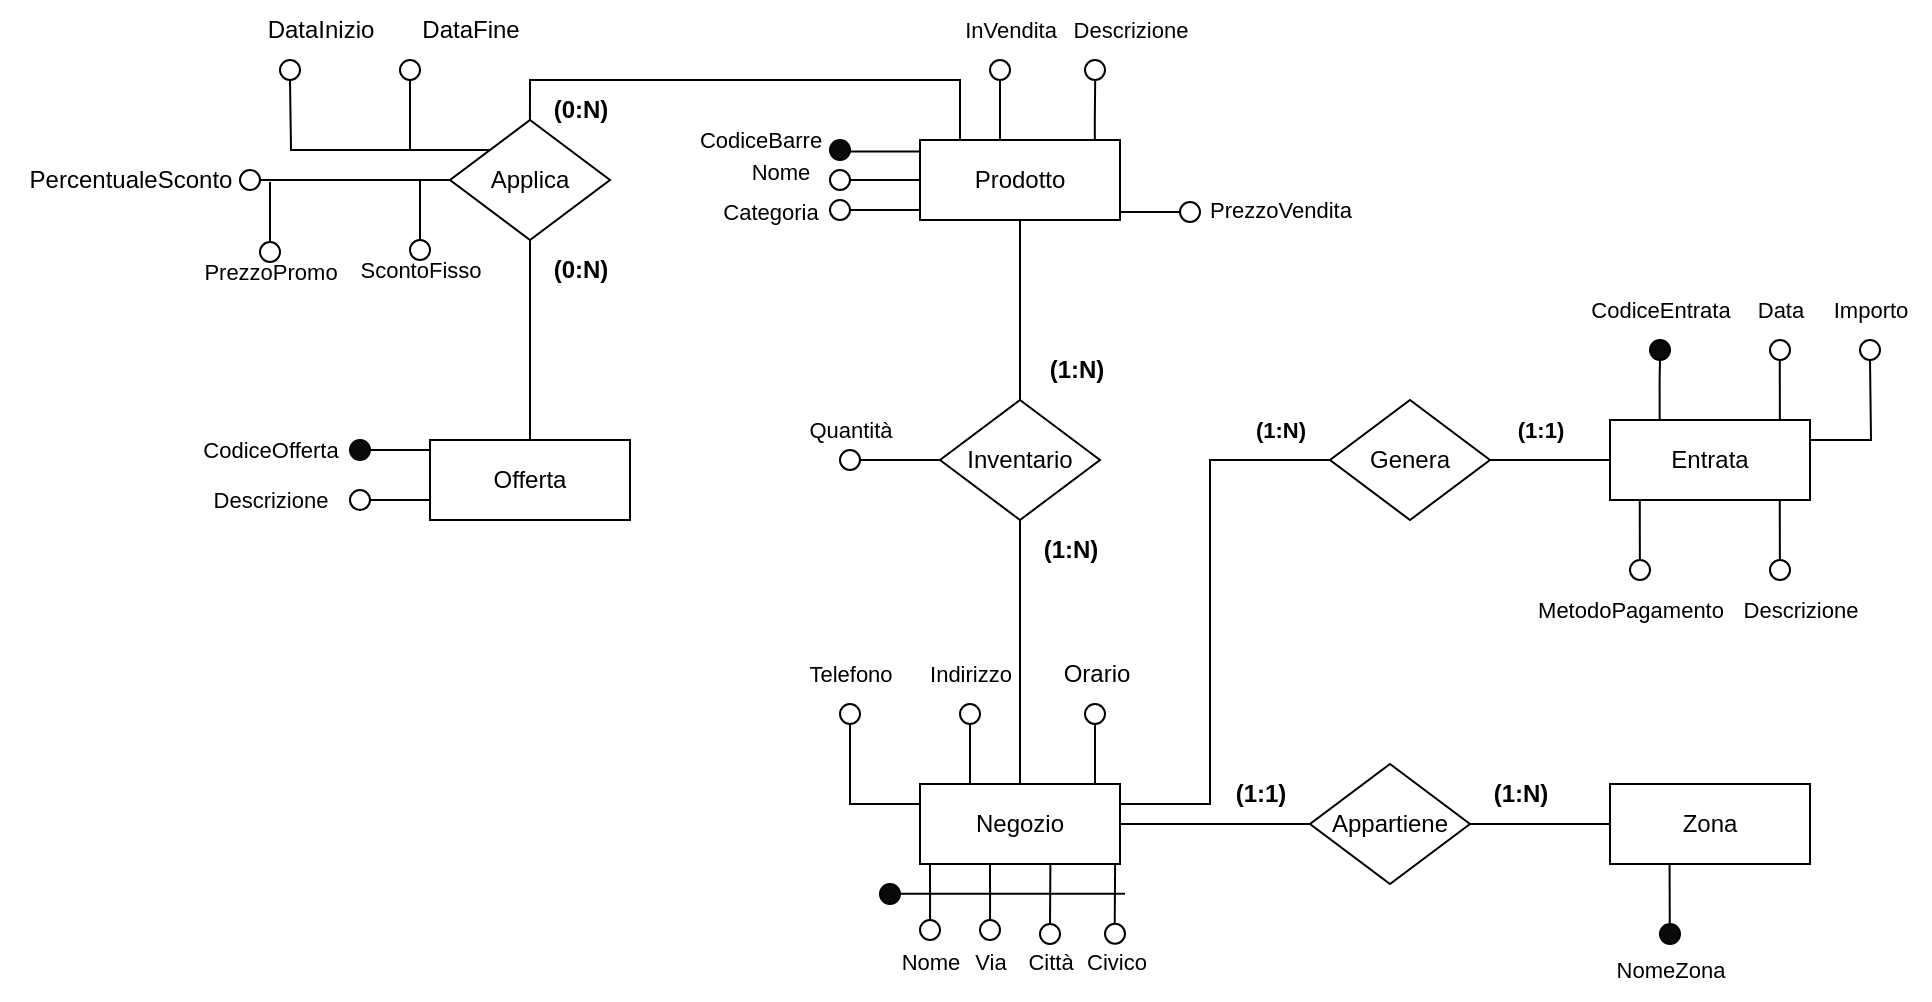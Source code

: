 <mxfile version="26.0.11">
  <diagram id="R2lEEEUBdFMjLlhIrx00" name="Page-1">
    <mxGraphModel dx="2875" dy="612" grid="1" gridSize="10" guides="1" tooltips="1" connect="1" arrows="1" fold="1" page="1" pageScale="1" pageWidth="850" pageHeight="1100" math="0" shadow="0" extFonts="Permanent Marker^https://fonts.googleapis.com/css?family=Permanent+Marker">
      <root>
        <mxCell id="0" />
        <mxCell id="1" parent="0" />
        <mxCell id="UH6hlntqDG2jndBftuYy-109" style="edgeStyle=none;shape=connector;rounded=0;orthogonalLoop=1;jettySize=auto;html=1;exitX=0.25;exitY=1;exitDx=0;exitDy=0;strokeColor=default;align=center;verticalAlign=middle;fontFamily=Helvetica;fontSize=11;fontColor=default;labelBackgroundColor=default;endArrow=none;" parent="1" edge="1">
          <mxGeometry relative="1" as="geometry">
            <mxPoint x="-569.953" y="460" as="targetPoint" />
            <mxPoint x="-570" y="432" as="sourcePoint" />
          </mxGeometry>
        </mxCell>
        <mxCell id="UH6hlntqDG2jndBftuYy-112" style="edgeStyle=none;shape=connector;rounded=0;orthogonalLoop=1;jettySize=auto;html=1;exitX=0.25;exitY=0;exitDx=0;exitDy=0;strokeColor=default;align=center;verticalAlign=middle;fontFamily=Helvetica;fontSize=11;fontColor=default;labelBackgroundColor=default;endArrow=none;entryX=0.5;entryY=1;entryDx=0;entryDy=0;" parent="1" source="UH6hlntqDG2jndBftuYy-2" target="UH6hlntqDG2jndBftuYy-113" edge="1">
          <mxGeometry relative="1" as="geometry">
            <mxPoint x="-579.953" y="360" as="targetPoint" />
          </mxGeometry>
        </mxCell>
        <mxCell id="UH6hlntqDG2jndBftuYy-115" style="edgeStyle=none;shape=connector;rounded=0;orthogonalLoop=1;jettySize=auto;html=1;strokeColor=default;align=center;verticalAlign=middle;fontFamily=Helvetica;fontSize=11;fontColor=default;labelBackgroundColor=default;endArrow=none;entryX=0.5;entryY=1;entryDx=0;entryDy=0;exitX=0.948;exitY=-0.003;exitDx=0;exitDy=0;exitPerimeter=0;" parent="1" edge="1">
          <mxGeometry relative="1" as="geometry">
            <mxPoint x="-539.8" y="432" as="targetPoint" />
            <mxPoint x="-540" y="461.88" as="sourcePoint" />
          </mxGeometry>
        </mxCell>
        <mxCell id="-PovxgAf_op0muI2l1kL-40" style="edgeStyle=orthogonalEdgeStyle;shape=connector;rounded=0;orthogonalLoop=1;jettySize=auto;html=1;strokeColor=default;align=center;verticalAlign=middle;fontFamily=Helvetica;fontSize=11;fontColor=default;labelBackgroundColor=default;endArrow=none;endFill=0;" parent="1" source="-PovxgAf_op0muI2l1kL-41" edge="1">
          <mxGeometry relative="1" as="geometry">
            <mxPoint x="-555" y="240" as="targetPoint" />
          </mxGeometry>
        </mxCell>
        <mxCell id="-PovxgAf_op0muI2l1kL-51" style="edgeStyle=orthogonalEdgeStyle;shape=connector;rounded=0;orthogonalLoop=1;jettySize=auto;html=1;entryX=0;entryY=0.5;entryDx=0;entryDy=0;strokeColor=default;align=center;verticalAlign=middle;fontFamily=Helvetica;fontSize=11;fontColor=default;labelBackgroundColor=default;endArrow=none;endFill=0;" parent="1" source="UH6hlntqDG2jndBftuYy-2" target="UH6hlntqDG2jndBftuYy-273" edge="1">
          <mxGeometry relative="1" as="geometry" />
        </mxCell>
        <mxCell id="xUjpmd4qJ1UWO_Pv_X9L-8" style="edgeStyle=orthogonalEdgeStyle;shape=connector;rounded=0;orthogonalLoop=1;jettySize=auto;html=1;exitX=0;exitY=0.25;exitDx=0;exitDy=0;entryX=0.5;entryY=1;entryDx=0;entryDy=0;strokeColor=default;align=center;verticalAlign=middle;fontFamily=Helvetica;fontSize=11;fontColor=default;labelBackgroundColor=default;endArrow=none;endFill=0;" parent="1" source="UH6hlntqDG2jndBftuYy-2" target="UH6hlntqDG2jndBftuYy-116" edge="1">
          <mxGeometry relative="1" as="geometry" />
        </mxCell>
        <mxCell id="UH6hlntqDG2jndBftuYy-2" value="Negozio" style="whiteSpace=wrap;html=1;align=center;" parent="1" vertex="1">
          <mxGeometry x="-605" y="392" width="100" height="40" as="geometry" />
        </mxCell>
        <mxCell id="UH6hlntqDG2jndBftuYy-153" style="edgeStyle=none;shape=connector;rounded=0;orthogonalLoop=1;jettySize=auto;html=1;exitX=0;exitY=0.25;exitDx=0;exitDy=0;strokeColor=default;align=center;verticalAlign=middle;fontFamily=Helvetica;fontSize=11;fontColor=default;labelBackgroundColor=default;endArrow=none;" parent="1" edge="1">
          <mxGeometry relative="1" as="geometry">
            <mxPoint x="-880" y="225" as="targetPoint" />
            <mxPoint x="-850" y="225" as="sourcePoint" />
            <Array as="points">
              <mxPoint x="-860" y="225" />
            </Array>
          </mxGeometry>
        </mxCell>
        <mxCell id="UH6hlntqDG2jndBftuYy-163" style="edgeStyle=none;shape=connector;rounded=0;orthogonalLoop=1;jettySize=auto;html=1;exitX=0.75;exitY=1;exitDx=0;exitDy=0;strokeColor=default;align=center;verticalAlign=middle;fontFamily=Helvetica;fontSize=11;fontColor=default;labelBackgroundColor=default;endArrow=none;curved=1;entryX=0.5;entryY=0;entryDx=0;entryDy=0;" parent="1" edge="1" target="UH6hlntqDG2jndBftuYy-175">
          <mxGeometry relative="1" as="geometry">
            <mxPoint x="-855" y="118" as="targetPoint" />
            <mxPoint x="-855" y="90" as="sourcePoint" />
          </mxGeometry>
        </mxCell>
        <mxCell id="UH6hlntqDG2jndBftuYy-12" value="Offerta" style="whiteSpace=wrap;html=1;align=center;" parent="1" vertex="1">
          <mxGeometry x="-850" y="220" width="100" height="40" as="geometry" />
        </mxCell>
        <mxCell id="-PovxgAf_op0muI2l1kL-6" style="edgeStyle=orthogonalEdgeStyle;shape=connector;rounded=0;orthogonalLoop=1;jettySize=auto;html=1;strokeColor=default;align=center;verticalAlign=middle;fontFamily=Helvetica;fontSize=11;fontColor=default;labelBackgroundColor=default;endArrow=none;endFill=0;" parent="1" edge="1">
          <mxGeometry relative="1" as="geometry">
            <mxPoint x="-640" y="75.74" as="targetPoint" />
            <mxPoint x="-605" y="75.74" as="sourcePoint" />
          </mxGeometry>
        </mxCell>
        <mxCell id="-PovxgAf_op0muI2l1kL-10" style="edgeStyle=orthogonalEdgeStyle;shape=connector;rounded=0;orthogonalLoop=1;jettySize=auto;html=1;exitX=0;exitY=0.5;exitDx=0;exitDy=0;strokeColor=default;align=center;verticalAlign=middle;fontFamily=Helvetica;fontSize=11;fontColor=default;labelBackgroundColor=default;endArrow=none;endFill=0;" parent="1" edge="1">
          <mxGeometry relative="1" as="geometry">
            <mxPoint x="-640" y="90.047" as="targetPoint" />
            <mxPoint x="-605" y="90" as="sourcePoint" />
          </mxGeometry>
        </mxCell>
        <mxCell id="-PovxgAf_op0muI2l1kL-13" style="edgeStyle=orthogonalEdgeStyle;shape=connector;rounded=0;orthogonalLoop=1;jettySize=auto;html=1;exitX=0;exitY=0.75;exitDx=0;exitDy=0;strokeColor=default;align=center;verticalAlign=middle;fontFamily=Helvetica;fontSize=11;fontColor=default;labelBackgroundColor=default;endArrow=none;endFill=0;" parent="1" edge="1">
          <mxGeometry relative="1" as="geometry">
            <mxPoint x="-640" y="105.047" as="targetPoint" />
            <mxPoint x="-605" y="105" as="sourcePoint" />
          </mxGeometry>
        </mxCell>
        <mxCell id="UH6hlntqDG2jndBftuYy-26" value="(1:N)" style="text;html=1;align=center;verticalAlign=middle;resizable=0;points=[];autosize=1;strokeColor=none;fillColor=none;fontStyle=1" parent="1" vertex="1">
          <mxGeometry x="-552.5" y="170" width="50" height="30" as="geometry" />
        </mxCell>
        <mxCell id="lA4jIBcEBFDifkeoae3z-3" style="edgeStyle=orthogonalEdgeStyle;rounded=0;orthogonalLoop=1;jettySize=auto;html=1;exitX=0;exitY=0.5;exitDx=0;exitDy=0;endArrow=none;startFill=0;entryX=1;entryY=0.5;entryDx=0;entryDy=0;" edge="1" parent="1" source="UH6hlntqDG2jndBftuYy-65" target="lA4jIBcEBFDifkeoae3z-2">
          <mxGeometry relative="1" as="geometry">
            <mxPoint x="-880" y="89.889" as="targetPoint" />
          </mxGeometry>
        </mxCell>
        <mxCell id="lA4jIBcEBFDifkeoae3z-9" style="edgeStyle=orthogonalEdgeStyle;rounded=0;orthogonalLoop=1;jettySize=auto;html=1;exitX=0;exitY=0;exitDx=0;exitDy=0;endArrow=none;startFill=0;" edge="1" parent="1" source="UH6hlntqDG2jndBftuYy-65">
          <mxGeometry relative="1" as="geometry">
            <mxPoint x="-860" y="40" as="targetPoint" />
          </mxGeometry>
        </mxCell>
        <mxCell id="lA4jIBcEBFDifkeoae3z-13" style="edgeStyle=orthogonalEdgeStyle;rounded=0;orthogonalLoop=1;jettySize=auto;html=1;exitX=0;exitY=0;exitDx=0;exitDy=0;endArrow=none;startFill=0;" edge="1" parent="1" source="UH6hlntqDG2jndBftuYy-65">
          <mxGeometry relative="1" as="geometry">
            <mxPoint x="-920" y="40" as="targetPoint" />
          </mxGeometry>
        </mxCell>
        <mxCell id="UH6hlntqDG2jndBftuYy-65" value="Applica" style="shape=rhombus;perimeter=rhombusPerimeter;whiteSpace=wrap;html=1;align=center;" parent="1" vertex="1">
          <mxGeometry x="-840" y="60" width="80" height="60" as="geometry" />
        </mxCell>
        <mxCell id="UH6hlntqDG2jndBftuYy-66" value="" style="endArrow=none;html=1;rounded=0;exitX=0.5;exitY=0;exitDx=0;exitDy=0;" parent="1" source="UH6hlntqDG2jndBftuYy-12" edge="1">
          <mxGeometry relative="1" as="geometry">
            <mxPoint x="-770" y="190" as="sourcePoint" />
            <mxPoint x="-800" y="120" as="targetPoint" />
          </mxGeometry>
        </mxCell>
        <mxCell id="UH6hlntqDG2jndBftuYy-68" value="(0:N)" style="text;html=1;align=center;verticalAlign=middle;resizable=0;points=[];autosize=1;strokeColor=none;fillColor=none;fontStyle=1" parent="1" vertex="1">
          <mxGeometry x="-800" y="120" width="50" height="30" as="geometry" />
        </mxCell>
        <mxCell id="UH6hlntqDG2jndBftuYy-69" value="(0:N)" style="text;html=1;align=center;verticalAlign=middle;resizable=0;points=[];autosize=1;strokeColor=none;fillColor=none;fontStyle=1" parent="1" vertex="1">
          <mxGeometry x="-800" y="40" width="50" height="30" as="geometry" />
        </mxCell>
        <mxCell id="UH6hlntqDG2jndBftuYy-70" value="(1:N)" style="text;html=1;align=center;verticalAlign=middle;resizable=0;points=[];autosize=1;strokeColor=none;fillColor=none;fontStyle=1" parent="1" vertex="1">
          <mxGeometry x="-555" y="260" width="50" height="30" as="geometry" />
        </mxCell>
        <mxCell id="UH6hlntqDG2jndBftuYy-107" value="" style="ellipse;whiteSpace=wrap;html=1;aspect=fixed;fontFamily=Helvetica;fontSize=11;fontColor=default;labelBackgroundColor=default;fillColor=#0A0A0A;" parent="1" vertex="1">
          <mxGeometry x="-625" y="442" width="10" height="10" as="geometry" />
        </mxCell>
        <mxCell id="UH6hlntqDG2jndBftuYy-110" value="" style="ellipse;whiteSpace=wrap;html=1;aspect=fixed;fontFamily=Helvetica;fontSize=11;fontColor=default;labelBackgroundColor=default;fillColor=none;" parent="1" vertex="1">
          <mxGeometry x="-575" y="460" width="10" height="10" as="geometry" />
        </mxCell>
        <mxCell id="UH6hlntqDG2jndBftuYy-111" value="Nome" style="text;html=1;align=center;verticalAlign=middle;resizable=1;points=[];autosize=1;strokeColor=none;fillColor=none;fontFamily=Helvetica;fontSize=11;fontColor=default;labelBackgroundColor=default;movable=1;rotatable=1;deletable=1;editable=1;locked=0;connectable=1;" parent="1" vertex="1">
          <mxGeometry x="-625" y="466" width="50" height="30" as="geometry" />
        </mxCell>
        <mxCell id="UH6hlntqDG2jndBftuYy-113" value="" style="ellipse;whiteSpace=wrap;html=1;aspect=fixed;fontFamily=Helvetica;fontSize=11;fontColor=default;labelBackgroundColor=default;fillColor=none;" parent="1" vertex="1">
          <mxGeometry x="-585" y="352" width="10" height="10" as="geometry" />
        </mxCell>
        <mxCell id="UH6hlntqDG2jndBftuYy-114" value="Indirizzo" style="text;html=1;align=center;verticalAlign=middle;resizable=0;points=[];autosize=1;strokeColor=none;fillColor=none;fontFamily=Helvetica;fontSize=11;fontColor=default;labelBackgroundColor=default;" parent="1" vertex="1">
          <mxGeometry x="-615" y="322" width="70" height="30" as="geometry" />
        </mxCell>
        <mxCell id="UH6hlntqDG2jndBftuYy-116" value="" style="ellipse;whiteSpace=wrap;html=1;aspect=fixed;fontFamily=Helvetica;fontSize=11;fontColor=default;labelBackgroundColor=default;fillColor=none;" parent="1" vertex="1">
          <mxGeometry x="-645" y="352" width="10" height="10" as="geometry" />
        </mxCell>
        <mxCell id="UH6hlntqDG2jndBftuYy-118" value="Telefono" style="text;html=1;align=center;verticalAlign=middle;resizable=0;points=[];autosize=1;strokeColor=none;fillColor=none;fontFamily=Helvetica;fontSize=11;fontColor=default;labelBackgroundColor=default;" parent="1" vertex="1">
          <mxGeometry x="-675" y="322" width="70" height="30" as="geometry" />
        </mxCell>
        <mxCell id="UH6hlntqDG2jndBftuYy-155" value="" style="ellipse;whiteSpace=wrap;html=1;aspect=fixed;fontFamily=Helvetica;fontSize=11;fontColor=default;labelBackgroundColor=default;fillColor=#0A0A0A;" parent="1" vertex="1">
          <mxGeometry x="-890" y="220" width="10" height="10" as="geometry" />
        </mxCell>
        <mxCell id="UH6hlntqDG2jndBftuYy-158" value="CodiceOfferta" style="text;html=1;align=center;verticalAlign=middle;resizable=0;points=[];autosize=1;strokeColor=none;fillColor=none;fontFamily=Helvetica;fontSize=11;fontColor=default;labelBackgroundColor=default;" parent="1" vertex="1">
          <mxGeometry x="-980" y="210" width="100" height="30" as="geometry" />
        </mxCell>
        <mxCell id="UH6hlntqDG2jndBftuYy-165" value="ScontoFisso" style="text;html=1;align=center;verticalAlign=middle;resizable=0;points=[];autosize=1;strokeColor=none;fillColor=none;fontFamily=Helvetica;fontSize=11;fontColor=default;labelBackgroundColor=default;" parent="1" vertex="1">
          <mxGeometry x="-895" y="120" width="80" height="30" as="geometry" />
        </mxCell>
        <mxCell id="UH6hlntqDG2jndBftuYy-166" style="edgeStyle=none;shape=connector;rounded=0;orthogonalLoop=1;jettySize=auto;html=1;exitX=0;exitY=0.75;exitDx=0;exitDy=0;strokeColor=default;align=center;verticalAlign=middle;fontFamily=Helvetica;fontSize=11;fontColor=default;labelBackgroundColor=default;endArrow=none;" parent="1" edge="1">
          <mxGeometry relative="1" as="geometry">
            <mxPoint x="-880" y="250.0" as="targetPoint" />
            <mxPoint x="-850" y="250.0" as="sourcePoint" />
          </mxGeometry>
        </mxCell>
        <mxCell id="UH6hlntqDG2jndBftuYy-167" value="" style="ellipse;whiteSpace=wrap;html=1;aspect=fixed;fontFamily=Helvetica;fontSize=11;fontColor=default;labelBackgroundColor=default;fillColor=none;" parent="1" vertex="1">
          <mxGeometry x="-890" y="245" width="10" height="10" as="geometry" />
        </mxCell>
        <mxCell id="UH6hlntqDG2jndBftuYy-168" value="Descrizione" style="text;html=1;align=center;verticalAlign=middle;resizable=0;points=[];autosize=1;strokeColor=none;fillColor=none;fontFamily=Helvetica;fontSize=11;fontColor=default;labelBackgroundColor=default;" parent="1" vertex="1">
          <mxGeometry x="-970" y="235" width="80" height="30" as="geometry" />
        </mxCell>
        <mxCell id="UH6hlntqDG2jndBftuYy-175" value="" style="ellipse;whiteSpace=wrap;html=1;aspect=fixed;fontFamily=Helvetica;fontSize=11;fontColor=default;labelBackgroundColor=default;fillColor=none;" parent="1" vertex="1">
          <mxGeometry x="-860" y="120" width="10" height="10" as="geometry" />
        </mxCell>
        <mxCell id="UH6hlntqDG2jndBftuYy-274" value="" style="endArrow=none;html=1;rounded=0;entryX=0.5;entryY=1;entryDx=0;entryDy=0;" parent="1" target="UH6hlntqDG2jndBftuYy-273" edge="1">
          <mxGeometry width="50" height="50" relative="1" as="geometry">
            <mxPoint x="-370" y="432" as="sourcePoint" />
            <mxPoint x="-370.19" y="252" as="targetPoint" />
          </mxGeometry>
        </mxCell>
        <mxCell id="UH6hlntqDG2jndBftuYy-276" style="edgeStyle=none;shape=connector;rounded=0;orthogonalLoop=1;jettySize=auto;html=1;exitX=1;exitY=0.5;exitDx=0;exitDy=0;entryX=0;entryY=0.5;entryDx=0;entryDy=0;strokeColor=default;align=center;verticalAlign=middle;fontFamily=Helvetica;fontSize=11;fontColor=default;labelBackgroundColor=default;endArrow=none;" parent="1" source="UH6hlntqDG2jndBftuYy-273" target="UH6hlntqDG2jndBftuYy-275" edge="1">
          <mxGeometry relative="1" as="geometry" />
        </mxCell>
        <mxCell id="UH6hlntqDG2jndBftuYy-273" value="Appartiene" style="shape=rhombus;perimeter=rhombusPerimeter;whiteSpace=wrap;html=1;align=center;" parent="1" vertex="1">
          <mxGeometry x="-410" y="382" width="80" height="60" as="geometry" />
        </mxCell>
        <mxCell id="UH6hlntqDG2jndBftuYy-275" value="Zona" style="whiteSpace=wrap;html=1;align=center;" parent="1" vertex="1">
          <mxGeometry x="-260" y="392" width="100" height="40" as="geometry" />
        </mxCell>
        <mxCell id="UH6hlntqDG2jndBftuYy-279" value="" style="edgeStyle=none;shape=connector;rounded=0;orthogonalLoop=1;jettySize=auto;html=1;exitX=0.75;exitY=1;exitDx=0;exitDy=0;strokeColor=default;align=center;verticalAlign=middle;fontFamily=Helvetica;fontSize=11;fontColor=default;labelBackgroundColor=default;endArrow=none;" parent="1" edge="1">
          <mxGeometry relative="1" as="geometry">
            <mxPoint x="-230.11" y="462" as="targetPoint" />
            <mxPoint x="-230.22" y="432" as="sourcePoint" />
          </mxGeometry>
        </mxCell>
        <mxCell id="UH6hlntqDG2jndBftuYy-278" value="" style="ellipse;whiteSpace=wrap;html=1;aspect=fixed;fontFamily=Helvetica;fontSize=11;fontColor=default;labelBackgroundColor=default;fillColor=#0A0A0A;" parent="1" vertex="1">
          <mxGeometry x="-235" y="462" width="10" height="10" as="geometry" />
        </mxCell>
        <mxCell id="UH6hlntqDG2jndBftuYy-285" value="NomeZona" style="text;html=1;align=center;verticalAlign=middle;resizable=0;points=[];autosize=1;strokeColor=none;fillColor=none;fontFamily=Helvetica;fontSize=11;fontColor=default;labelBackgroundColor=default;" parent="1" vertex="1">
          <mxGeometry x="-270" y="470" width="80" height="30" as="geometry" />
        </mxCell>
        <mxCell id="UH6hlntqDG2jndBftuYy-286" value="(1:N)" style="text;html=1;align=center;verticalAlign=middle;resizable=0;points=[];autosize=1;strokeColor=none;fillColor=none;fontStyle=1" parent="1" vertex="1">
          <mxGeometry x="-330" y="382" width="50" height="30" as="geometry" />
        </mxCell>
        <mxCell id="UH6hlntqDG2jndBftuYy-287" value="(1:1)" style="text;html=1;align=center;verticalAlign=middle;resizable=0;points=[];autosize=1;strokeColor=none;fillColor=none;fontStyle=1" parent="1" vertex="1">
          <mxGeometry x="-460" y="382" width="50" height="30" as="geometry" />
        </mxCell>
        <mxCell id="-PovxgAf_op0muI2l1kL-7" value="" style="ellipse;whiteSpace=wrap;html=1;aspect=fixed;fontFamily=Helvetica;fontSize=11;fontColor=default;labelBackgroundColor=default;fillColor=#0A0A0A;" parent="1" vertex="1">
          <mxGeometry x="-650" y="70" width="10" height="10" as="geometry" />
        </mxCell>
        <mxCell id="-PovxgAf_op0muI2l1kL-9" value="CodiceBarre" style="text;html=1;align=center;verticalAlign=middle;resizable=0;points=[];autosize=1;strokeColor=none;fillColor=none;fontFamily=Helvetica;fontSize=11;fontColor=default;labelBackgroundColor=default;" parent="1" vertex="1">
          <mxGeometry x="-730" y="55" width="90" height="30" as="geometry" />
        </mxCell>
        <mxCell id="-PovxgAf_op0muI2l1kL-11" value="" style="ellipse;whiteSpace=wrap;html=1;aspect=fixed;fontFamily=Helvetica;fontSize=11;fontColor=default;labelBackgroundColor=default;fillColor=none;" parent="1" vertex="1">
          <mxGeometry x="-650" y="85" width="10" height="10" as="geometry" />
        </mxCell>
        <mxCell id="-PovxgAf_op0muI2l1kL-12" value="Nome" style="text;html=1;align=center;verticalAlign=middle;resizable=0;points=[];autosize=1;strokeColor=none;fillColor=none;fontFamily=Helvetica;fontSize=11;fontColor=default;labelBackgroundColor=default;" parent="1" vertex="1">
          <mxGeometry x="-700" y="71" width="50" height="30" as="geometry" />
        </mxCell>
        <mxCell id="-PovxgAf_op0muI2l1kL-14" value="" style="ellipse;whiteSpace=wrap;html=1;aspect=fixed;fontFamily=Helvetica;fontSize=11;fontColor=default;labelBackgroundColor=default;fillColor=none;" parent="1" vertex="1">
          <mxGeometry x="-650" y="100" width="10" height="10" as="geometry" />
        </mxCell>
        <mxCell id="-PovxgAf_op0muI2l1kL-15" value="Categoria" style="text;html=1;align=center;verticalAlign=middle;resizable=0;points=[];autosize=1;strokeColor=none;fillColor=none;fontFamily=Helvetica;fontSize=11;fontColor=default;labelBackgroundColor=default;" parent="1" vertex="1">
          <mxGeometry x="-715" y="91" width="70" height="30" as="geometry" />
        </mxCell>
        <mxCell id="-PovxgAf_op0muI2l1kL-21" value="" style="ellipse;whiteSpace=wrap;html=1;aspect=fixed;fontFamily=Helvetica;fontSize=11;fontColor=default;labelBackgroundColor=default;fillColor=none;" parent="1" vertex="1">
          <mxGeometry x="-645" y="225" width="10" height="10" as="geometry" />
        </mxCell>
        <mxCell id="-PovxgAf_op0muI2l1kL-22" value="Quantità" style="text;html=1;align=center;verticalAlign=middle;resizable=0;points=[];autosize=1;strokeColor=none;fillColor=none;fontFamily=Helvetica;fontSize=11;fontColor=default;labelBackgroundColor=default;" parent="1" vertex="1">
          <mxGeometry x="-675" y="200" width="70" height="30" as="geometry" />
        </mxCell>
        <mxCell id="-PovxgAf_op0muI2l1kL-44" style="edgeStyle=orthogonalEdgeStyle;shape=connector;rounded=0;orthogonalLoop=1;jettySize=auto;html=1;entryX=0.5;entryY=1;entryDx=0;entryDy=0;strokeColor=default;align=center;verticalAlign=middle;fontFamily=Helvetica;fontSize=11;fontColor=default;labelBackgroundColor=default;endArrow=none;endFill=0;" parent="1" source="-PovxgAf_op0muI2l1kL-41" target="-PovxgAf_op0muI2l1kL-43" edge="1">
          <mxGeometry relative="1" as="geometry" />
        </mxCell>
        <mxCell id="-PovxgAf_op0muI2l1kL-62" style="edgeStyle=orthogonalEdgeStyle;shape=connector;rounded=0;orthogonalLoop=1;jettySize=auto;html=1;strokeColor=default;align=center;verticalAlign=middle;fontFamily=Helvetica;fontSize=11;fontColor=default;labelBackgroundColor=default;endArrow=none;endFill=0;entryX=1;entryY=0.5;entryDx=0;entryDy=0;" parent="1" source="-PovxgAf_op0muI2l1kL-41" target="-PovxgAf_op0muI2l1kL-21" edge="1">
          <mxGeometry relative="1" as="geometry">
            <mxPoint x="-630.0" y="210" as="targetPoint" />
          </mxGeometry>
        </mxCell>
        <mxCell id="-PovxgAf_op0muI2l1kL-50" style="edgeStyle=orthogonalEdgeStyle;shape=connector;rounded=0;orthogonalLoop=1;jettySize=auto;html=1;strokeColor=default;align=center;verticalAlign=middle;fontFamily=Helvetica;fontSize=11;fontColor=default;labelBackgroundColor=default;endArrow=none;endFill=0;" parent="1" edge="1">
          <mxGeometry relative="1" as="geometry">
            <mxPoint x="-585.001" y="70" as="sourcePoint" />
            <mxPoint x="-800.03" y="60" as="targetPoint" />
            <Array as="points">
              <mxPoint x="-585" y="40" />
              <mxPoint x="-800" y="40" />
            </Array>
          </mxGeometry>
        </mxCell>
        <mxCell id="-PovxgAf_op0muI2l1kL-43" value="&lt;div&gt;Prodotto&lt;/div&gt;" style="whiteSpace=wrap;html=1;align=center;" parent="1" vertex="1">
          <mxGeometry x="-605" y="70" width="100" height="40" as="geometry" />
        </mxCell>
        <mxCell id="-PovxgAf_op0muI2l1kL-60" style="edgeStyle=orthogonalEdgeStyle;shape=connector;rounded=0;orthogonalLoop=1;jettySize=auto;html=1;entryX=1;entryY=0.5;entryDx=0;entryDy=0;strokeColor=default;align=center;verticalAlign=middle;fontFamily=Helvetica;fontSize=11;fontColor=default;labelBackgroundColor=default;endArrow=none;endFill=0;" parent="1" source="-PovxgAf_op0muI2l1kL-53" target="-PovxgAf_op0muI2l1kL-54" edge="1">
          <mxGeometry relative="1" as="geometry" />
        </mxCell>
        <mxCell id="-PovxgAf_op0muI2l1kL-67" style="edgeStyle=orthogonalEdgeStyle;shape=connector;rounded=0;orthogonalLoop=1;jettySize=auto;html=1;exitX=0.25;exitY=0;exitDx=0;exitDy=0;strokeColor=default;align=center;verticalAlign=middle;fontFamily=Helvetica;fontSize=11;fontColor=default;labelBackgroundColor=default;endArrow=none;endFill=0;" parent="1" edge="1">
          <mxGeometry relative="1" as="geometry">
            <mxPoint x="-235" y="180" as="targetPoint" />
            <mxPoint x="-235.17" y="210" as="sourcePoint" />
            <Array as="points">
              <mxPoint x="-235.17" y="190" />
              <mxPoint x="-235.17" y="190" />
            </Array>
          </mxGeometry>
        </mxCell>
        <mxCell id="-PovxgAf_op0muI2l1kL-71" style="edgeStyle=orthogonalEdgeStyle;shape=connector;rounded=0;orthogonalLoop=1;jettySize=auto;html=1;exitX=0.75;exitY=0;exitDx=0;exitDy=0;strokeColor=default;align=center;verticalAlign=middle;fontFamily=Helvetica;fontSize=11;fontColor=default;labelBackgroundColor=default;endArrow=none;endFill=0;" parent="1" edge="1">
          <mxGeometry relative="1" as="geometry">
            <mxPoint x="-175.1" y="180" as="targetPoint" />
            <mxPoint x="-175.07" y="210" as="sourcePoint" />
            <Array as="points">
              <mxPoint x="-175.1" y="191" />
              <mxPoint x="-175.1" y="191" />
            </Array>
          </mxGeometry>
        </mxCell>
        <mxCell id="xUjpmd4qJ1UWO_Pv_X9L-1" style="edgeStyle=orthogonalEdgeStyle;rounded=0;orthogonalLoop=1;jettySize=auto;html=1;exitX=1;exitY=0.25;exitDx=0;exitDy=0;endArrow=none;endFill=0;" parent="1" source="-PovxgAf_op0muI2l1kL-53" edge="1">
          <mxGeometry relative="1" as="geometry">
            <mxPoint x="-130" y="180" as="targetPoint" />
          </mxGeometry>
        </mxCell>
        <mxCell id="-PovxgAf_op0muI2l1kL-53" value="Entrata" style="whiteSpace=wrap;html=1;align=center;" parent="1" vertex="1">
          <mxGeometry x="-260" y="210" width="100" height="40" as="geometry" />
        </mxCell>
        <mxCell id="-PovxgAf_op0muI2l1kL-61" style="edgeStyle=orthogonalEdgeStyle;shape=connector;rounded=0;orthogonalLoop=1;jettySize=auto;html=1;entryX=1;entryY=0.25;entryDx=0;entryDy=0;strokeColor=default;align=center;verticalAlign=middle;fontFamily=Helvetica;fontSize=11;fontColor=default;labelBackgroundColor=default;endArrow=none;endFill=0;" parent="1" source="-PovxgAf_op0muI2l1kL-54" target="UH6hlntqDG2jndBftuYy-2" edge="1">
          <mxGeometry relative="1" as="geometry">
            <Array as="points">
              <mxPoint x="-460" y="230" />
              <mxPoint x="-460" y="402" />
            </Array>
          </mxGeometry>
        </mxCell>
        <mxCell id="-PovxgAf_op0muI2l1kL-54" value="Genera" style="shape=rhombus;perimeter=rhombusPerimeter;whiteSpace=wrap;html=1;align=center;" parent="1" vertex="1">
          <mxGeometry x="-400" y="200" width="80" height="60" as="geometry" />
        </mxCell>
        <mxCell id="-PovxgAf_op0muI2l1kL-63" value="(1:N)" style="text;html=1;align=center;verticalAlign=middle;resizable=0;points=[];autosize=1;strokeColor=none;fillColor=none;fontFamily=Helvetica;fontSize=11;fontColor=default;labelBackgroundColor=default;fontStyle=1" parent="1" vertex="1">
          <mxGeometry x="-450" y="200" width="50" height="30" as="geometry" />
        </mxCell>
        <mxCell id="-PovxgAf_op0muI2l1kL-64" value="(1:1)" style="text;html=1;align=center;verticalAlign=middle;resizable=0;points=[];autosize=1;strokeColor=none;fillColor=none;fontFamily=Helvetica;fontSize=11;fontColor=default;labelBackgroundColor=default;fontStyle=1" parent="1" vertex="1">
          <mxGeometry x="-320" y="200" width="50" height="30" as="geometry" />
        </mxCell>
        <mxCell id="-PovxgAf_op0muI2l1kL-72" value="" style="ellipse;whiteSpace=wrap;html=1;aspect=fixed;fontFamily=Helvetica;fontSize=11;fontColor=default;labelBackgroundColor=default;fillColor=#0A0A0A;" parent="1" vertex="1">
          <mxGeometry x="-240" y="170" width="10" height="10" as="geometry" />
        </mxCell>
        <mxCell id="-PovxgAf_op0muI2l1kL-73" value="" style="ellipse;whiteSpace=wrap;html=1;aspect=fixed;fontFamily=Helvetica;fontSize=11;fontColor=default;labelBackgroundColor=default;fillColor=none;" parent="1" vertex="1">
          <mxGeometry x="-180" y="170" width="10" height="10" as="geometry" />
        </mxCell>
        <mxCell id="-PovxgAf_op0muI2l1kL-74" value="" style="ellipse;whiteSpace=wrap;html=1;aspect=fixed;fontFamily=Helvetica;fontSize=11;fontColor=default;labelBackgroundColor=default;fillColor=none;" parent="1" vertex="1">
          <mxGeometry x="-135" y="170" width="10" height="10" as="geometry" />
        </mxCell>
        <mxCell id="-PovxgAf_op0muI2l1kL-75" value="CodiceEntrata" style="text;html=1;align=center;verticalAlign=middle;resizable=0;points=[];autosize=1;strokeColor=none;fillColor=none;fontFamily=Helvetica;fontSize=11;fontColor=default;labelBackgroundColor=default;" parent="1" vertex="1">
          <mxGeometry x="-285" y="140" width="100" height="30" as="geometry" />
        </mxCell>
        <mxCell id="-PovxgAf_op0muI2l1kL-76" value="Data" style="text;html=1;align=center;verticalAlign=middle;resizable=0;points=[];autosize=1;strokeColor=none;fillColor=none;fontFamily=Helvetica;fontSize=11;fontColor=default;labelBackgroundColor=default;" parent="1" vertex="1">
          <mxGeometry x="-200" y="140" width="50" height="30" as="geometry" />
        </mxCell>
        <mxCell id="-PovxgAf_op0muI2l1kL-77" value="Importo" style="text;html=1;align=center;verticalAlign=middle;resizable=0;points=[];autosize=1;strokeColor=none;fillColor=none;fontFamily=Helvetica;fontSize=11;fontColor=default;labelBackgroundColor=default;" parent="1" vertex="1">
          <mxGeometry x="-160" y="140" width="60" height="30" as="geometry" />
        </mxCell>
        <mxCell id="-PovxgAf_op0muI2l1kL-78" style="edgeStyle=orthogonalEdgeStyle;shape=connector;rounded=0;orthogonalLoop=1;jettySize=auto;html=1;exitX=0.75;exitY=0;exitDx=0;exitDy=0;strokeColor=default;align=center;verticalAlign=middle;fontFamily=Helvetica;fontSize=11;fontColor=default;labelBackgroundColor=default;endArrow=none;endFill=0;" parent="1" edge="1">
          <mxGeometry relative="1" as="geometry">
            <mxPoint x="-175.1" y="250" as="targetPoint" />
            <mxPoint x="-175.07" y="280" as="sourcePoint" />
            <Array as="points">
              <mxPoint x="-175.1" y="261" />
              <mxPoint x="-175.1" y="261" />
            </Array>
          </mxGeometry>
        </mxCell>
        <mxCell id="-PovxgAf_op0muI2l1kL-79" style="edgeStyle=orthogonalEdgeStyle;shape=connector;rounded=0;orthogonalLoop=1;jettySize=auto;html=1;exitX=0.75;exitY=0;exitDx=0;exitDy=0;strokeColor=default;align=center;verticalAlign=middle;fontFamily=Helvetica;fontSize=11;fontColor=default;labelBackgroundColor=default;endArrow=none;endFill=0;" parent="1" edge="1">
          <mxGeometry relative="1" as="geometry">
            <mxPoint x="-245.1" y="250" as="targetPoint" />
            <mxPoint x="-245.07" y="280" as="sourcePoint" />
            <Array as="points">
              <mxPoint x="-245.1" y="261" />
              <mxPoint x="-245.1" y="261" />
            </Array>
          </mxGeometry>
        </mxCell>
        <mxCell id="-PovxgAf_op0muI2l1kL-81" value="" style="ellipse;whiteSpace=wrap;html=1;aspect=fixed;fontFamily=Helvetica;fontSize=11;fontColor=default;labelBackgroundColor=default;fillColor=none;" parent="1" vertex="1">
          <mxGeometry x="-180" y="280" width="10" height="10" as="geometry" />
        </mxCell>
        <mxCell id="-PovxgAf_op0muI2l1kL-83" value="" style="ellipse;whiteSpace=wrap;html=1;aspect=fixed;fontFamily=Helvetica;fontSize=11;fontColor=default;labelBackgroundColor=default;fillColor=none;" parent="1" vertex="1">
          <mxGeometry x="-250" y="280" width="10" height="10" as="geometry" />
        </mxCell>
        <mxCell id="-PovxgAf_op0muI2l1kL-84" value="Descrizione" style="text;html=1;align=center;verticalAlign=middle;resizable=0;points=[];autosize=1;strokeColor=none;fillColor=none;fontFamily=Helvetica;fontSize=11;fontColor=default;labelBackgroundColor=default;" parent="1" vertex="1">
          <mxGeometry x="-205" y="290" width="80" height="30" as="geometry" />
        </mxCell>
        <mxCell id="-PovxgAf_op0muI2l1kL-85" value="MetodoPagamento" style="text;html=1;align=center;verticalAlign=middle;resizable=0;points=[];autosize=1;strokeColor=none;fillColor=none;fontFamily=Helvetica;fontSize=11;fontColor=default;labelBackgroundColor=default;" parent="1" vertex="1">
          <mxGeometry x="-310" y="290" width="120" height="30" as="geometry" />
        </mxCell>
        <mxCell id="-PovxgAf_op0muI2l1kL-86" style="edgeStyle=orthogonalEdgeStyle;shape=connector;rounded=0;orthogonalLoop=1;jettySize=auto;html=1;exitX=0.25;exitY=0;exitDx=0;exitDy=0;strokeColor=default;align=center;verticalAlign=middle;fontFamily=Helvetica;fontSize=11;fontColor=default;labelBackgroundColor=default;endArrow=none;endFill=0;" parent="1" edge="1">
          <mxGeometry relative="1" as="geometry">
            <mxPoint x="-517.41" y="40" as="targetPoint" />
            <mxPoint x="-517.58" y="70" as="sourcePoint" />
            <Array as="points">
              <mxPoint x="-517.41" y="60" />
              <mxPoint x="-517.41" y="60" />
            </Array>
          </mxGeometry>
        </mxCell>
        <mxCell id="-PovxgAf_op0muI2l1kL-87" value="Descrizione" style="text;html=1;align=center;verticalAlign=middle;resizable=0;points=[];autosize=1;strokeColor=none;fillColor=none;fontFamily=Helvetica;fontSize=11;fontColor=default;labelBackgroundColor=default;" parent="1" vertex="1">
          <mxGeometry x="-540" width="80" height="30" as="geometry" />
        </mxCell>
        <mxCell id="-PovxgAf_op0muI2l1kL-88" value="" style="ellipse;whiteSpace=wrap;html=1;aspect=fixed;fontFamily=Helvetica;fontSize=11;fontColor=default;labelBackgroundColor=default;fillColor=none;" parent="1" vertex="1">
          <mxGeometry x="-522.5" y="30" width="10" height="10" as="geometry" />
        </mxCell>
        <mxCell id="-PovxgAf_op0muI2l1kL-90" style="edgeStyle=orthogonalEdgeStyle;shape=connector;rounded=0;orthogonalLoop=1;jettySize=auto;html=1;strokeColor=default;align=center;verticalAlign=middle;fontFamily=Helvetica;fontSize=11;fontColor=default;labelBackgroundColor=default;endArrow=none;endFill=0;entryX=0;entryY=0.5;entryDx=0;entryDy=0;" parent="1" target="-PovxgAf_op0muI2l1kL-91" edge="1">
          <mxGeometry relative="1" as="geometry">
            <mxPoint x="-480" y="106" as="targetPoint" />
            <mxPoint x="-505" y="106.0" as="sourcePoint" />
          </mxGeometry>
        </mxCell>
        <mxCell id="-PovxgAf_op0muI2l1kL-91" value="" style="ellipse;whiteSpace=wrap;html=1;aspect=fixed;fontFamily=Helvetica;fontSize=11;fontColor=default;labelBackgroundColor=default;fillColor=none;" parent="1" vertex="1">
          <mxGeometry x="-475" y="101" width="10" height="10" as="geometry" />
        </mxCell>
        <mxCell id="-PovxgAf_op0muI2l1kL-92" value="PrezzoVendita" style="text;html=1;align=center;verticalAlign=middle;resizable=0;points=[];autosize=1;strokeColor=none;fillColor=none;fontFamily=Helvetica;fontSize=11;fontColor=default;labelBackgroundColor=default;" parent="1" vertex="1">
          <mxGeometry x="-470" y="90" width="90" height="30" as="geometry" />
        </mxCell>
        <mxCell id="-PovxgAf_op0muI2l1kL-94" style="edgeStyle=orthogonalEdgeStyle;shape=connector;rounded=0;orthogonalLoop=1;jettySize=auto;html=1;exitX=0.5;exitY=0;exitDx=0;exitDy=0;strokeColor=default;align=center;verticalAlign=middle;fontFamily=Helvetica;fontSize=11;fontColor=default;labelBackgroundColor=default;endArrow=none;endFill=0;" parent="1" edge="1">
          <mxGeometry relative="1" as="geometry">
            <mxPoint x="-565" y="40" as="targetPoint" />
            <mxPoint x="-565" y="70" as="sourcePoint" />
          </mxGeometry>
        </mxCell>
        <mxCell id="-PovxgAf_op0muI2l1kL-95" value="" style="ellipse;whiteSpace=wrap;html=1;aspect=fixed;fontFamily=Helvetica;fontSize=11;fontColor=default;labelBackgroundColor=default;fillColor=none;" parent="1" vertex="1">
          <mxGeometry x="-570" y="30" width="10" height="10" as="geometry" />
        </mxCell>
        <mxCell id="-PovxgAf_op0muI2l1kL-96" value="InVendita" style="text;html=1;align=center;verticalAlign=middle;resizable=0;points=[];autosize=1;strokeColor=none;fillColor=none;fontFamily=Helvetica;fontSize=11;fontColor=default;labelBackgroundColor=default;" parent="1" vertex="1">
          <mxGeometry x="-595" width="70" height="30" as="geometry" />
        </mxCell>
        <mxCell id="-PovxgAf_op0muI2l1kL-97" value="" style="edgeStyle=orthogonalEdgeStyle;shape=connector;rounded=0;orthogonalLoop=1;jettySize=auto;html=1;strokeColor=default;align=center;verticalAlign=middle;fontFamily=Helvetica;fontSize=11;fontColor=default;labelBackgroundColor=default;endArrow=none;endFill=0;" parent="1" source="UH6hlntqDG2jndBftuYy-2" target="-PovxgAf_op0muI2l1kL-41" edge="1">
          <mxGeometry relative="1" as="geometry">
            <mxPoint x="-555" y="240" as="targetPoint" />
            <mxPoint x="-555" y="392" as="sourcePoint" />
          </mxGeometry>
        </mxCell>
        <mxCell id="-PovxgAf_op0muI2l1kL-41" value="Inventario" style="shape=rhombus;perimeter=rhombusPerimeter;whiteSpace=wrap;html=1;align=center;" parent="1" vertex="1">
          <mxGeometry x="-595" y="200" width="80" height="60" as="geometry" />
        </mxCell>
        <mxCell id="Uklz-AWIGlkNJqZ2sdlb-2" style="edgeStyle=none;shape=connector;rounded=0;orthogonalLoop=1;jettySize=auto;html=1;exitX=0.25;exitY=0;exitDx=0;exitDy=0;strokeColor=default;align=center;verticalAlign=middle;fontFamily=Helvetica;fontSize=11;fontColor=default;labelBackgroundColor=default;endArrow=none;entryX=0.5;entryY=1;entryDx=0;entryDy=0;" parent="1" target="Uklz-AWIGlkNJqZ2sdlb-3" edge="1">
          <mxGeometry relative="1" as="geometry">
            <mxPoint x="-517.453" y="360" as="targetPoint" />
            <mxPoint x="-517.5" y="392" as="sourcePoint" />
          </mxGeometry>
        </mxCell>
        <mxCell id="Uklz-AWIGlkNJqZ2sdlb-3" value="" style="ellipse;whiteSpace=wrap;html=1;aspect=fixed;fontFamily=Helvetica;fontSize=11;fontColor=default;labelBackgroundColor=default;fillColor=none;" parent="1" vertex="1">
          <mxGeometry x="-522.5" y="352" width="10" height="10" as="geometry" />
        </mxCell>
        <mxCell id="Uklz-AWIGlkNJqZ2sdlb-4" value="Orario" style="text;html=1;align=center;verticalAlign=middle;resizable=0;points=[];autosize=1;strokeColor=none;fillColor=none;" parent="1" vertex="1">
          <mxGeometry x="-547.5" y="322" width="60" height="30" as="geometry" />
        </mxCell>
        <mxCell id="xUjpmd4qJ1UWO_Pv_X9L-3" style="edgeStyle=none;shape=connector;rounded=0;orthogonalLoop=1;jettySize=auto;html=1;exitX=0.25;exitY=1;exitDx=0;exitDy=0;strokeColor=default;align=center;verticalAlign=middle;fontFamily=Helvetica;fontSize=11;fontColor=default;labelBackgroundColor=default;endArrow=none;" parent="1" edge="1">
          <mxGeometry relative="1" as="geometry">
            <mxPoint x="-599.953" y="460" as="targetPoint" />
            <mxPoint x="-600" y="432" as="sourcePoint" />
          </mxGeometry>
        </mxCell>
        <mxCell id="xUjpmd4qJ1UWO_Pv_X9L-4" value="" style="ellipse;whiteSpace=wrap;html=1;aspect=fixed;fontFamily=Helvetica;fontSize=11;fontColor=default;labelBackgroundColor=default;fillColor=none;" parent="1" vertex="1">
          <mxGeometry x="-605" y="460" width="10" height="10" as="geometry" />
        </mxCell>
        <mxCell id="xUjpmd4qJ1UWO_Pv_X9L-5" value="Via" style="text;html=1;align=center;verticalAlign=middle;resizable=1;points=[];autosize=1;strokeColor=none;fillColor=none;fontFamily=Helvetica;fontSize=11;fontColor=default;labelBackgroundColor=default;movable=1;rotatable=1;deletable=1;editable=1;locked=0;connectable=1;" parent="1" vertex="1">
          <mxGeometry x="-590" y="466" width="40" height="30" as="geometry" />
        </mxCell>
        <mxCell id="xUjpmd4qJ1UWO_Pv_X9L-9" value="" style="ellipse;whiteSpace=wrap;html=1;aspect=fixed;fontFamily=Helvetica;fontSize=11;fontColor=default;labelBackgroundColor=default;fillColor=none;" parent="1" vertex="1">
          <mxGeometry x="-545" y="462" width="10" height="10" as="geometry" />
        </mxCell>
        <mxCell id="xUjpmd4qJ1UWO_Pv_X9L-10" value="Città" style="text;html=1;align=center;verticalAlign=middle;resizable=0;points=[];autosize=1;strokeColor=none;fillColor=none;fontFamily=Helvetica;fontSize=11;fontColor=default;labelBackgroundColor=default;" parent="1" vertex="1">
          <mxGeometry x="-565" y="466" width="50" height="30" as="geometry" />
        </mxCell>
        <mxCell id="xUjpmd4qJ1UWO_Pv_X9L-11" style="edgeStyle=none;shape=connector;rounded=0;orthogonalLoop=1;jettySize=auto;html=1;strokeColor=default;align=center;verticalAlign=middle;fontFamily=Helvetica;fontSize=11;fontColor=default;labelBackgroundColor=default;endArrow=none;entryX=0.5;entryY=1;entryDx=0;entryDy=0;exitX=0.948;exitY=-0.003;exitDx=0;exitDy=0;exitPerimeter=0;" parent="1" edge="1">
          <mxGeometry relative="1" as="geometry">
            <mxPoint x="-507.44" y="432" as="targetPoint" />
            <mxPoint x="-507.64" y="461.88" as="sourcePoint" />
          </mxGeometry>
        </mxCell>
        <mxCell id="xUjpmd4qJ1UWO_Pv_X9L-12" value="" style="ellipse;whiteSpace=wrap;html=1;aspect=fixed;fontFamily=Helvetica;fontSize=11;fontColor=default;labelBackgroundColor=default;fillColor=none;" parent="1" vertex="1">
          <mxGeometry x="-512.5" y="461.88" width="10" height="10" as="geometry" />
        </mxCell>
        <mxCell id="xUjpmd4qJ1UWO_Pv_X9L-13" value="Civico" style="text;html=1;align=center;verticalAlign=middle;resizable=0;points=[];autosize=1;strokeColor=none;fillColor=none;fontFamily=Helvetica;fontSize=11;fontColor=default;labelBackgroundColor=default;" parent="1" vertex="1">
          <mxGeometry x="-537.5" y="466" width="60" height="30" as="geometry" />
        </mxCell>
        <mxCell id="xUjpmd4qJ1UWO_Pv_X9L-14" style="edgeStyle=orthogonalEdgeStyle;shape=connector;rounded=0;orthogonalLoop=1;jettySize=auto;html=1;entryX=0;entryY=0.5;entryDx=0;entryDy=0;strokeColor=default;align=center;verticalAlign=middle;fontFamily=Helvetica;fontSize=11;fontColor=default;labelBackgroundColor=default;endArrow=none;endFill=0;" parent="1" edge="1">
          <mxGeometry relative="1" as="geometry">
            <mxPoint x="-615" y="446.86" as="sourcePoint" />
            <mxPoint x="-502.5" y="446.86" as="targetPoint" />
          </mxGeometry>
        </mxCell>
        <mxCell id="lA4jIBcEBFDifkeoae3z-2" value="" style="ellipse;whiteSpace=wrap;html=1;aspect=fixed;fontFamily=Helvetica;fontSize=11;fontColor=default;labelBackgroundColor=default;fillColor=none;" vertex="1" parent="1">
          <mxGeometry x="-945" y="85" width="10" height="10" as="geometry" />
        </mxCell>
        <mxCell id="lA4jIBcEBFDifkeoae3z-4" value="DataInizio" style="text;html=1;align=center;verticalAlign=middle;resizable=0;points=[];autosize=1;strokeColor=none;fillColor=none;" vertex="1" parent="1">
          <mxGeometry x="-945" width="80" height="30" as="geometry" />
        </mxCell>
        <mxCell id="lA4jIBcEBFDifkeoae3z-10" value="DataFine" style="text;html=1;align=center;verticalAlign=middle;resizable=0;points=[];autosize=1;strokeColor=none;fillColor=none;" vertex="1" parent="1">
          <mxGeometry x="-870" width="80" height="30" as="geometry" />
        </mxCell>
        <mxCell id="lA4jIBcEBFDifkeoae3z-11" value="" style="ellipse;whiteSpace=wrap;html=1;aspect=fixed;fontFamily=Helvetica;fontSize=11;fontColor=default;labelBackgroundColor=default;fillColor=none;" vertex="1" parent="1">
          <mxGeometry x="-865" y="30" width="10" height="10" as="geometry" />
        </mxCell>
        <mxCell id="lA4jIBcEBFDifkeoae3z-14" value="" style="ellipse;whiteSpace=wrap;html=1;aspect=fixed;fontFamily=Helvetica;fontSize=11;fontColor=default;labelBackgroundColor=default;fillColor=none;" vertex="1" parent="1">
          <mxGeometry x="-925" y="30" width="10" height="10" as="geometry" />
        </mxCell>
        <mxCell id="lA4jIBcEBFDifkeoae3z-15" value="PercentualeSconto" style="text;html=1;align=center;verticalAlign=middle;resizable=0;points=[];autosize=1;strokeColor=none;fillColor=none;" vertex="1" parent="1">
          <mxGeometry x="-1065" y="75" width="130" height="30" as="geometry" />
        </mxCell>
        <mxCell id="lA4jIBcEBFDifkeoae3z-23" style="edgeStyle=none;shape=connector;rounded=0;orthogonalLoop=1;jettySize=auto;html=1;exitX=0.75;exitY=1;exitDx=0;exitDy=0;strokeColor=default;align=center;verticalAlign=middle;fontFamily=Helvetica;fontSize=11;fontColor=default;labelBackgroundColor=default;endArrow=none;curved=1;entryX=0.5;entryY=0;entryDx=0;entryDy=0;" edge="1" parent="1" target="lA4jIBcEBFDifkeoae3z-25">
          <mxGeometry relative="1" as="geometry">
            <mxPoint x="-930" y="119" as="targetPoint" />
            <mxPoint x="-930" y="91" as="sourcePoint" />
          </mxGeometry>
        </mxCell>
        <mxCell id="lA4jIBcEBFDifkeoae3z-24" value="PrezzoPromo" style="text;html=1;align=center;verticalAlign=middle;resizable=0;points=[];autosize=1;strokeColor=none;fillColor=none;fontFamily=Helvetica;fontSize=11;fontColor=default;labelBackgroundColor=default;" vertex="1" parent="1">
          <mxGeometry x="-975" y="121" width="90" height="30" as="geometry" />
        </mxCell>
        <mxCell id="lA4jIBcEBFDifkeoae3z-25" value="" style="ellipse;whiteSpace=wrap;html=1;aspect=fixed;fontFamily=Helvetica;fontSize=11;fontColor=default;labelBackgroundColor=default;fillColor=none;" vertex="1" parent="1">
          <mxGeometry x="-935" y="121" width="10" height="10" as="geometry" />
        </mxCell>
      </root>
    </mxGraphModel>
  </diagram>
</mxfile>
